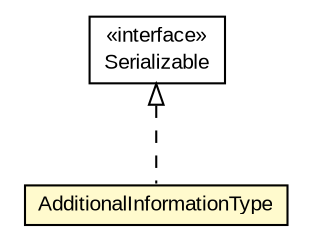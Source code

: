 #!/usr/local/bin/dot
#
# Class diagram 
# Generated by UMLGraph version R5_6-24-gf6e263 (http://www.umlgraph.org/)
#

digraph G {
	edge [fontname="arial",fontsize=10,labelfontname="arial",labelfontsize=10];
	node [fontname="arial",fontsize=10,shape=plaintext];
	nodesep=0.25;
	ranksep=0.5;
	// eu.europa.esig.jaxb.tsl.AdditionalInformationType
	c162947 [label=<<table title="eu.europa.esig.jaxb.tsl.AdditionalInformationType" border="0" cellborder="1" cellspacing="0" cellpadding="2" port="p" bgcolor="lemonChiffon" href="./AdditionalInformationType.html">
		<tr><td><table border="0" cellspacing="0" cellpadding="1">
<tr><td align="center" balign="center"> AdditionalInformationType </td></tr>
		</table></td></tr>
		</table>>, URL="./AdditionalInformationType.html", fontname="arial", fontcolor="black", fontsize=10.0];
	//eu.europa.esig.jaxb.tsl.AdditionalInformationType implements java.io.Serializable
	c163203:p -> c162947:p [dir=back,arrowtail=empty,style=dashed];
	// java.io.Serializable
	c163203 [label=<<table title="java.io.Serializable" border="0" cellborder="1" cellspacing="0" cellpadding="2" port="p" href="http://java.sun.com/j2se/1.4.2/docs/api/java/io/Serializable.html">
		<tr><td><table border="0" cellspacing="0" cellpadding="1">
<tr><td align="center" balign="center"> &#171;interface&#187; </td></tr>
<tr><td align="center" balign="center"> Serializable </td></tr>
		</table></td></tr>
		</table>>, URL="http://java.sun.com/j2se/1.4.2/docs/api/java/io/Serializable.html", fontname="arial", fontcolor="black", fontsize=10.0];
}

